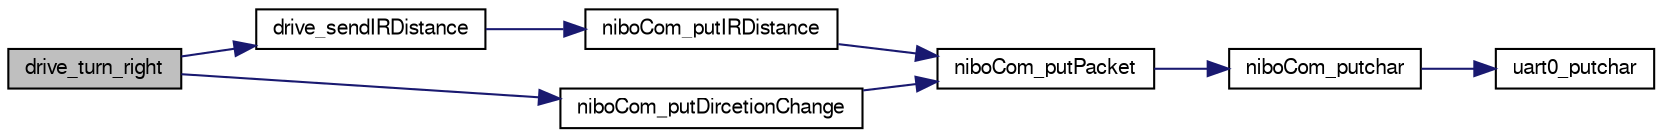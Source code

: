 digraph G
{
  edge [fontname="FreeSans",fontsize="10",labelfontname="FreeSans",labelfontsize="10"];
  node [fontname="FreeSans",fontsize="10",shape=record];
  rankdir=LR;
  Node1 [label="drive_turn_right",height=0.2,width=0.4,color="black", fillcolor="grey75", style="filled" fontcolor="black"];
  Node1 -> Node2 [color="midnightblue",fontsize="10",style="solid",fontname="FreeSans"];
  Node2 [label="drive_sendIRDistance",height=0.2,width=0.4,color="black", fillcolor="white", style="filled",URL="$drive_8c.html#a14dd377df8fc35f321b94470d994d1d4",tooltip="sends the IR-sensor values via xbee"];
  Node2 -> Node3 [color="midnightblue",fontsize="10",style="solid",fontname="FreeSans"];
  Node3 [label="niboCom_putIRDistance",height=0.2,width=0.4,color="black", fillcolor="white", style="filled",URL="$niboCom_8c.html#a7b4a49fd74ddce73f2d21c8237d35f82",tooltip="sends a IRDistance packet via xbee"];
  Node3 -> Node4 [color="midnightblue",fontsize="10",style="solid",fontname="FreeSans"];
  Node4 [label="niboCom_putPacket",height=0.2,width=0.4,color="black", fillcolor="white", style="filled",URL="$niboCom_8c.html#a2859c4990c06d21ae58d0a88d3b28467",tooltip="sends a niboCom packet via xbee"];
  Node4 -> Node5 [color="midnightblue",fontsize="10",style="solid",fontname="FreeSans"];
  Node5 [label="niboCom_putchar",height=0.2,width=0.4,color="black", fillcolor="white", style="filled",URL="$niboCom_8c.html#ae1e5321f17ac250714265f5007c2c866",tooltip="sends a char via xbee. Blocking function."];
  Node5 -> Node6 [color="midnightblue",fontsize="10",style="solid",fontname="FreeSans"];
  Node6 [label="uart0_putchar",height=0.2,width=0.4,color="black", fillcolor="white", style="filled",URL="$uart0_8c.html#abbeecbb2f51e542fdb5f89a26d3449da"];
  Node1 -> Node7 [color="midnightblue",fontsize="10",style="solid",fontname="FreeSans"];
  Node7 [label="niboCom_putDircetionChange",height=0.2,width=0.4,color="black", fillcolor="white", style="filled",URL="$niboCom_8c.html#ac2c2c2467adfe3e1a958f04227ebba6c",tooltip="sends a DirectionChange packet via xbee"];
  Node7 -> Node4 [color="midnightblue",fontsize="10",style="solid",fontname="FreeSans"];
}
